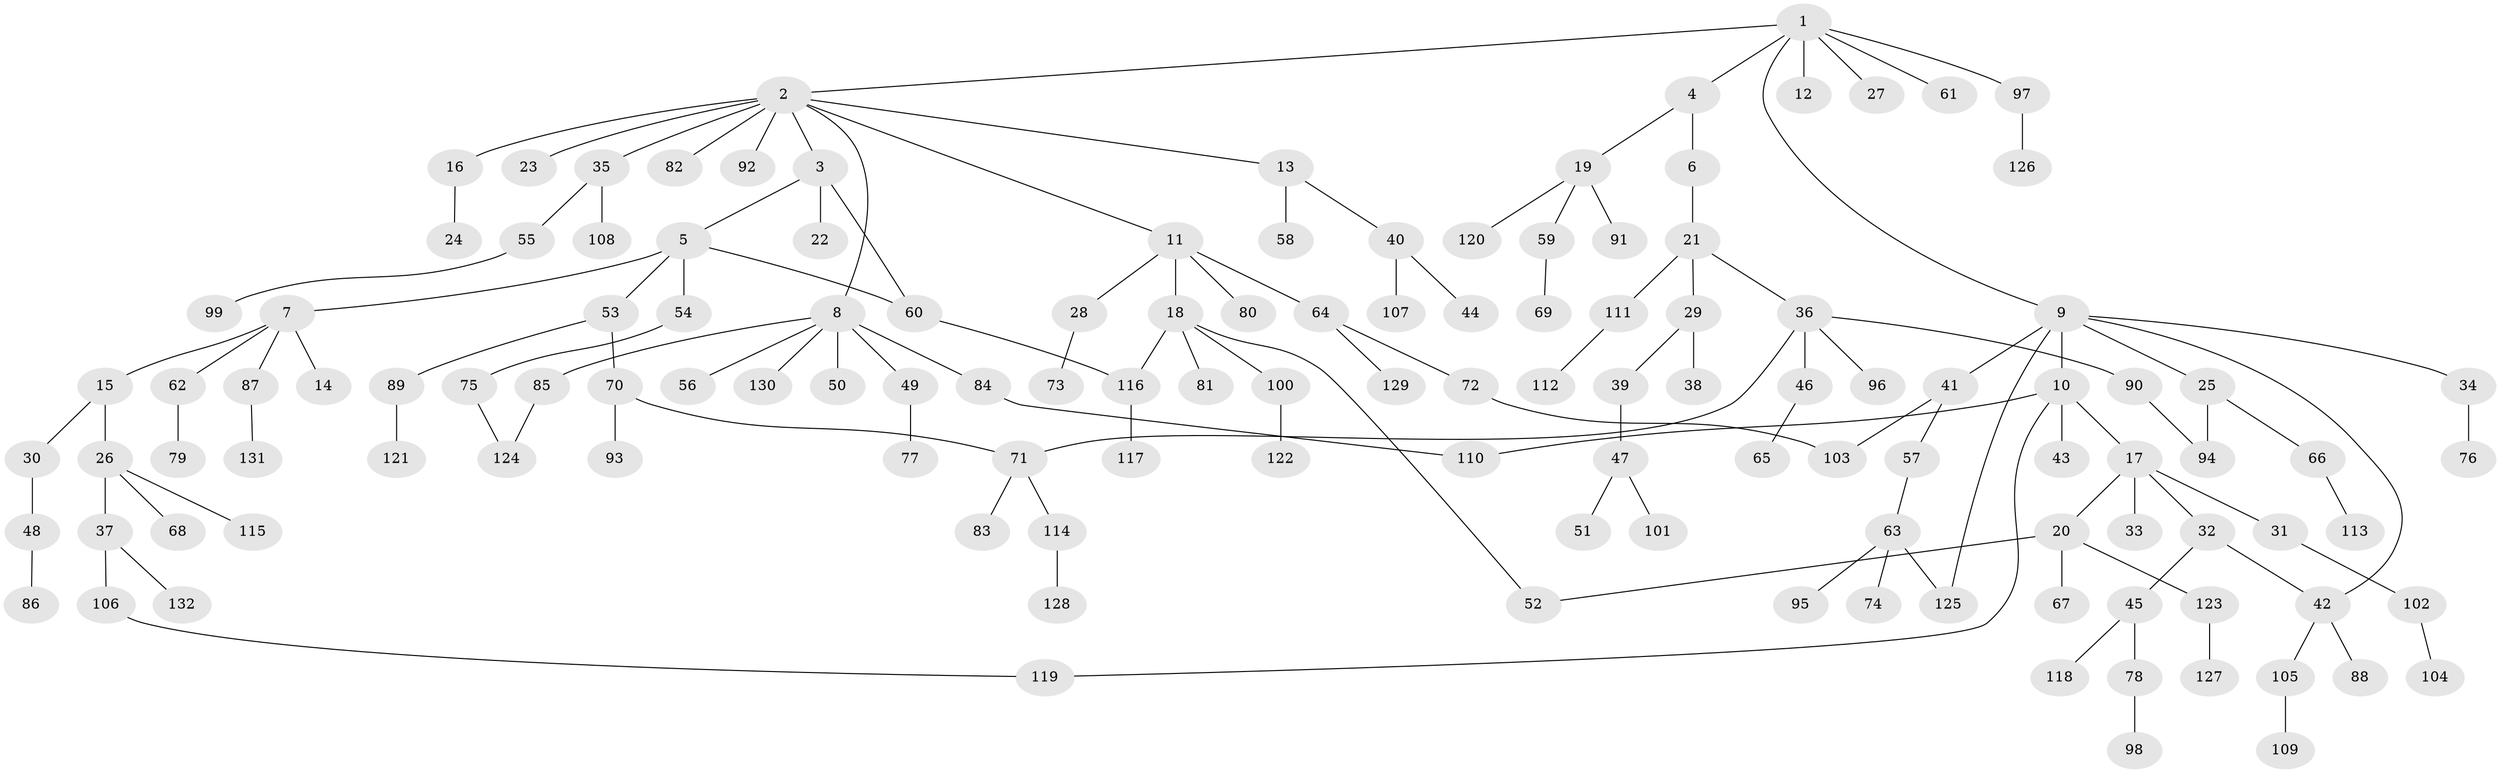 // Generated by graph-tools (version 1.1) at 2025/13/03/09/25 04:13:31]
// undirected, 132 vertices, 142 edges
graph export_dot {
graph [start="1"]
  node [color=gray90,style=filled];
  1;
  2;
  3;
  4;
  5;
  6;
  7;
  8;
  9;
  10;
  11;
  12;
  13;
  14;
  15;
  16;
  17;
  18;
  19;
  20;
  21;
  22;
  23;
  24;
  25;
  26;
  27;
  28;
  29;
  30;
  31;
  32;
  33;
  34;
  35;
  36;
  37;
  38;
  39;
  40;
  41;
  42;
  43;
  44;
  45;
  46;
  47;
  48;
  49;
  50;
  51;
  52;
  53;
  54;
  55;
  56;
  57;
  58;
  59;
  60;
  61;
  62;
  63;
  64;
  65;
  66;
  67;
  68;
  69;
  70;
  71;
  72;
  73;
  74;
  75;
  76;
  77;
  78;
  79;
  80;
  81;
  82;
  83;
  84;
  85;
  86;
  87;
  88;
  89;
  90;
  91;
  92;
  93;
  94;
  95;
  96;
  97;
  98;
  99;
  100;
  101;
  102;
  103;
  104;
  105;
  106;
  107;
  108;
  109;
  110;
  111;
  112;
  113;
  114;
  115;
  116;
  117;
  118;
  119;
  120;
  121;
  122;
  123;
  124;
  125;
  126;
  127;
  128;
  129;
  130;
  131;
  132;
  1 -- 2;
  1 -- 4;
  1 -- 9;
  1 -- 12;
  1 -- 27;
  1 -- 61;
  1 -- 97;
  2 -- 3;
  2 -- 8;
  2 -- 11;
  2 -- 13;
  2 -- 16;
  2 -- 23;
  2 -- 35;
  2 -- 82;
  2 -- 92;
  3 -- 5;
  3 -- 22;
  3 -- 60;
  4 -- 6;
  4 -- 19;
  5 -- 7;
  5 -- 53;
  5 -- 54;
  5 -- 60;
  6 -- 21;
  7 -- 14;
  7 -- 15;
  7 -- 62;
  7 -- 87;
  8 -- 49;
  8 -- 50;
  8 -- 56;
  8 -- 84;
  8 -- 85;
  8 -- 130;
  9 -- 10;
  9 -- 25;
  9 -- 34;
  9 -- 41;
  9 -- 125;
  9 -- 42;
  10 -- 17;
  10 -- 43;
  10 -- 110;
  10 -- 119;
  11 -- 18;
  11 -- 28;
  11 -- 64;
  11 -- 80;
  13 -- 40;
  13 -- 58;
  15 -- 26;
  15 -- 30;
  16 -- 24;
  17 -- 20;
  17 -- 31;
  17 -- 32;
  17 -- 33;
  18 -- 81;
  18 -- 100;
  18 -- 52;
  18 -- 116;
  19 -- 59;
  19 -- 91;
  19 -- 120;
  20 -- 52;
  20 -- 67;
  20 -- 123;
  21 -- 29;
  21 -- 36;
  21 -- 111;
  25 -- 66;
  25 -- 94;
  26 -- 37;
  26 -- 68;
  26 -- 115;
  28 -- 73;
  29 -- 38;
  29 -- 39;
  30 -- 48;
  31 -- 102;
  32 -- 42;
  32 -- 45;
  34 -- 76;
  35 -- 55;
  35 -- 108;
  36 -- 46;
  36 -- 71;
  36 -- 90;
  36 -- 96;
  37 -- 106;
  37 -- 132;
  39 -- 47;
  40 -- 44;
  40 -- 107;
  41 -- 57;
  41 -- 103;
  42 -- 88;
  42 -- 105;
  45 -- 78;
  45 -- 118;
  46 -- 65;
  47 -- 51;
  47 -- 101;
  48 -- 86;
  49 -- 77;
  53 -- 70;
  53 -- 89;
  54 -- 75;
  55 -- 99;
  57 -- 63;
  59 -- 69;
  60 -- 116;
  62 -- 79;
  63 -- 74;
  63 -- 95;
  63 -- 125;
  64 -- 72;
  64 -- 129;
  66 -- 113;
  70 -- 93;
  70 -- 71;
  71 -- 83;
  71 -- 114;
  72 -- 103;
  75 -- 124;
  78 -- 98;
  84 -- 110;
  85 -- 124;
  87 -- 131;
  89 -- 121;
  90 -- 94;
  97 -- 126;
  100 -- 122;
  102 -- 104;
  105 -- 109;
  106 -- 119;
  111 -- 112;
  114 -- 128;
  116 -- 117;
  123 -- 127;
}
